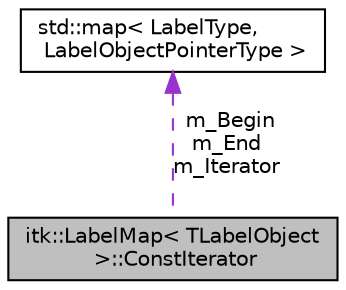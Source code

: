 digraph "itk::LabelMap&lt; TLabelObject &gt;::ConstIterator"
{
 // LATEX_PDF_SIZE
  edge [fontname="Helvetica",fontsize="10",labelfontname="Helvetica",labelfontsize="10"];
  node [fontname="Helvetica",fontsize="10",shape=record];
  Node1 [label="itk::LabelMap\< TLabelObject\l \>::ConstIterator",height=0.2,width=0.4,color="black", fillcolor="grey75", style="filled", fontcolor="black",tooltip="A forward iterator over the LabelObjects of a LabelMap."];
  Node2 -> Node1 [dir="back",color="darkorchid3",fontsize="10",style="dashed",label=" m_Begin\nm_End\nm_Iterator" ,fontname="Helvetica"];
  Node2 [label="std::map\< LabelType,\l LabelObjectPointerType \>",height=0.2,width=0.4,color="black", fillcolor="white", style="filled",tooltip=" "];
}
